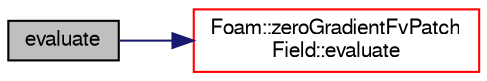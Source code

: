 digraph "evaluate"
{
  bgcolor="transparent";
  edge [fontname="FreeSans",fontsize="10",labelfontname="FreeSans",labelfontsize="10"];
  node [fontname="FreeSans",fontsize="10",shape=record];
  rankdir="LR";
  Node48 [label="evaluate",height=0.2,width=0.4,color="black", fillcolor="grey75", style="filled", fontcolor="black"];
  Node48 -> Node49 [color="midnightblue",fontsize="10",style="solid",fontname="FreeSans"];
  Node49 [label="Foam::zeroGradientFvPatch\lField::evaluate",height=0.2,width=0.4,color="red",URL="$a22002.html#a3b59c070ab0408e3bbb21927540159f4",tooltip="Evaluate the patch field. "];
}
